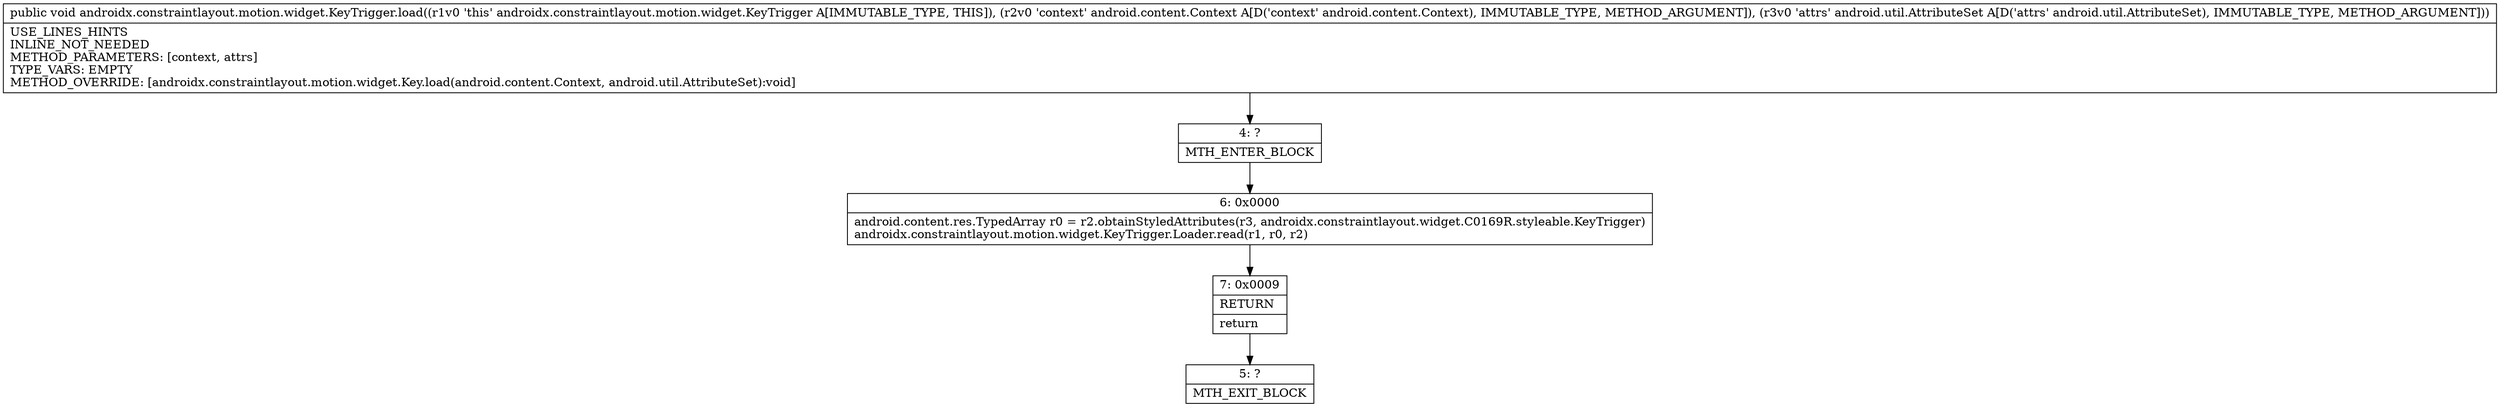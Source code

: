 digraph "CFG forandroidx.constraintlayout.motion.widget.KeyTrigger.load(Landroid\/content\/Context;Landroid\/util\/AttributeSet;)V" {
Node_4 [shape=record,label="{4\:\ ?|MTH_ENTER_BLOCK\l}"];
Node_6 [shape=record,label="{6\:\ 0x0000|android.content.res.TypedArray r0 = r2.obtainStyledAttributes(r3, androidx.constraintlayout.widget.C0169R.styleable.KeyTrigger)\landroidx.constraintlayout.motion.widget.KeyTrigger.Loader.read(r1, r0, r2)\l}"];
Node_7 [shape=record,label="{7\:\ 0x0009|RETURN\l|return\l}"];
Node_5 [shape=record,label="{5\:\ ?|MTH_EXIT_BLOCK\l}"];
MethodNode[shape=record,label="{public void androidx.constraintlayout.motion.widget.KeyTrigger.load((r1v0 'this' androidx.constraintlayout.motion.widget.KeyTrigger A[IMMUTABLE_TYPE, THIS]), (r2v0 'context' android.content.Context A[D('context' android.content.Context), IMMUTABLE_TYPE, METHOD_ARGUMENT]), (r3v0 'attrs' android.util.AttributeSet A[D('attrs' android.util.AttributeSet), IMMUTABLE_TYPE, METHOD_ARGUMENT]))  | USE_LINES_HINTS\lINLINE_NOT_NEEDED\lMETHOD_PARAMETERS: [context, attrs]\lTYPE_VARS: EMPTY\lMETHOD_OVERRIDE: [androidx.constraintlayout.motion.widget.Key.load(android.content.Context, android.util.AttributeSet):void]\l}"];
MethodNode -> Node_4;Node_4 -> Node_6;
Node_6 -> Node_7;
Node_7 -> Node_5;
}

